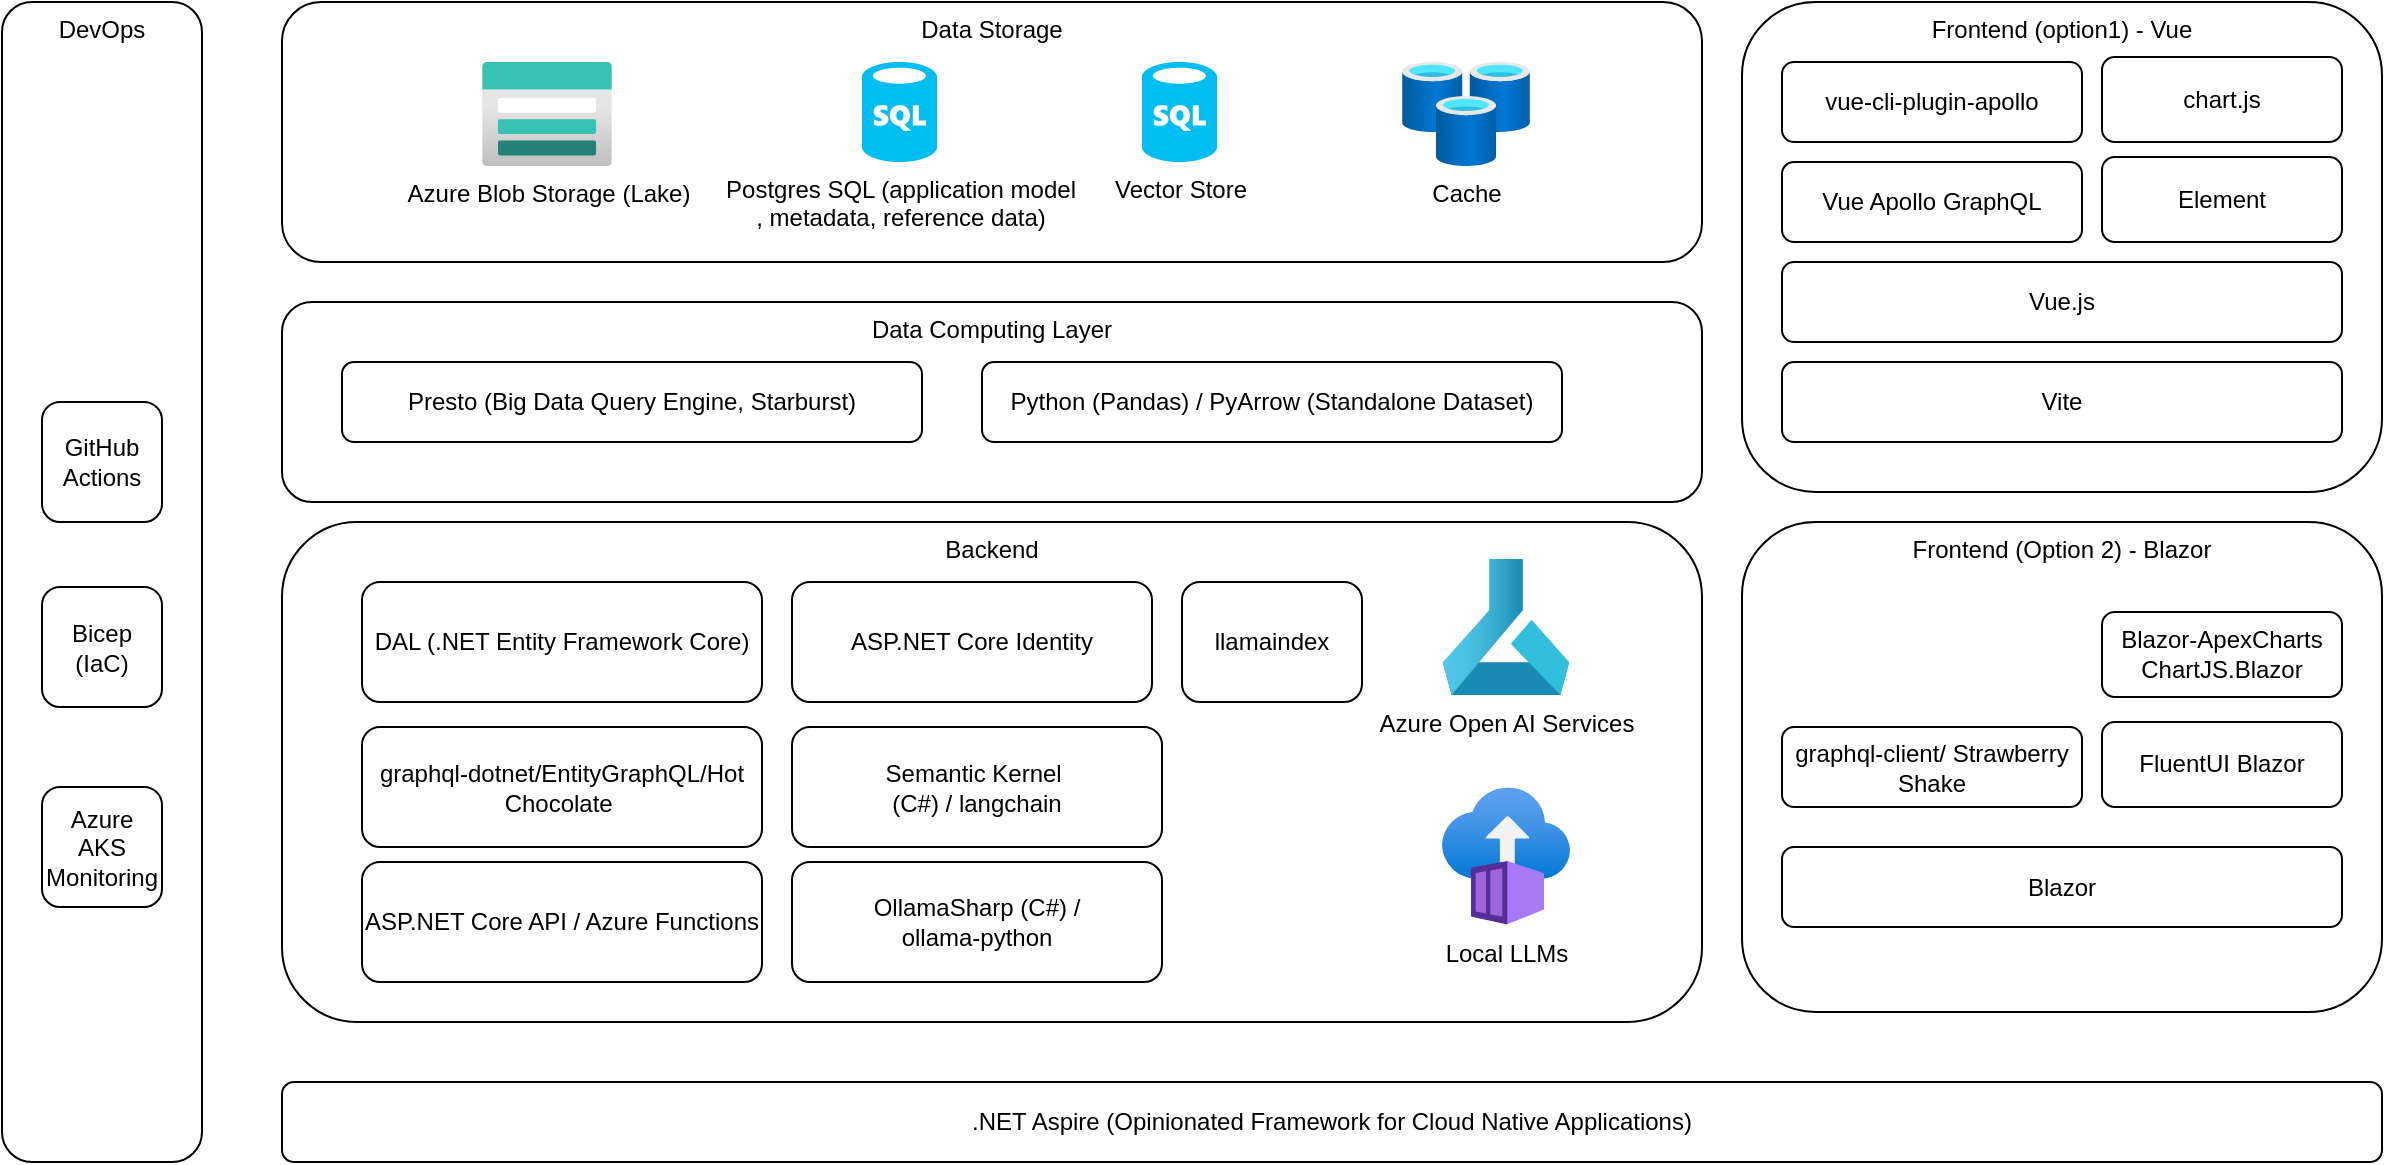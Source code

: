 <mxfile>
    <diagram id="rrxQGw-qfcZb3jM8qoyy" name="Stacks">
        <mxGraphModel dx="2171" dy="343" grid="1" gridSize="10" guides="1" tooltips="1" connect="1" arrows="1" fold="1" page="1" pageScale="1" pageWidth="1100" pageHeight="850" math="0" shadow="0">
            <root>
                <mxCell id="0"/>
                <mxCell id="1" parent="0"/>
                <mxCell id="KNl_Z6PwFf-Zt_AIpXmG-7" value="Data Storage" style="rounded=1;whiteSpace=wrap;html=1;verticalAlign=top;" parent="1" vertex="1">
                    <mxGeometry x="30" y="120" width="710" height="130" as="geometry"/>
                </mxCell>
                <mxCell id="DBYcUDkLxXUQBhir84v1-1" value="Backend" style="rounded=1;whiteSpace=wrap;html=1;verticalAlign=top;" parent="1" vertex="1">
                    <mxGeometry x="30" y="380" width="710" height="250" as="geometry"/>
                </mxCell>
                <mxCell id="lMm6pamF9aaUdo3Ml97w-2" value="Azure Blob Storage (Lake)" style="aspect=fixed;html=1;points=[];align=center;image;fontSize=12;image=img/lib/azure2/storage/Storage_Accounts.svg;" parent="1" vertex="1">
                    <mxGeometry x="130" y="150" width="65" height="52" as="geometry"/>
                </mxCell>
                <mxCell id="lMm6pamF9aaUdo3Ml97w-3" value="Postgres SQL (application model&lt;br&gt;, metadata, reference data)" style="verticalLabelPosition=bottom;html=1;verticalAlign=top;align=center;strokeColor=none;fillColor=#00BEF2;shape=mxgraph.azure.sql_database;" parent="1" vertex="1">
                    <mxGeometry x="320" y="150" width="37.5" height="50" as="geometry"/>
                </mxCell>
                <mxCell id="lMm6pamF9aaUdo3Ml97w-4" value="DAL (.NET Entity Framework Core)" style="rounded=1;whiteSpace=wrap;html=1;" parent="1" vertex="1">
                    <mxGeometry x="70" y="410" width="200" height="60" as="geometry"/>
                </mxCell>
                <mxCell id="lMm6pamF9aaUdo3Ml97w-5" value=".NET Aspire (Opinionated Framework for Cloud Native Applications)" style="rounded=1;whiteSpace=wrap;html=1;" parent="1" vertex="1">
                    <mxGeometry x="30" y="660" width="1050" height="40" as="geometry"/>
                </mxCell>
                <mxCell id="lMm6pamF9aaUdo3Ml97w-6" value="ASP.NET Core API / Azure Functions" style="rounded=1;whiteSpace=wrap;html=1;" parent="1" vertex="1">
                    <mxGeometry x="70" y="550" width="200" height="60" as="geometry"/>
                </mxCell>
                <mxCell id="lMm6pamF9aaUdo3Ml97w-7" value="graphql-dotnet/EntityGraphQL/Hot Chocolate&amp;nbsp;" style="rounded=1;whiteSpace=wrap;html=1;" parent="1" vertex="1">
                    <mxGeometry x="70" y="482.5" width="200" height="60" as="geometry"/>
                </mxCell>
                <mxCell id="DBYcUDkLxXUQBhir84v1-2" value="ASP.NET Core Identity" style="rounded=1;whiteSpace=wrap;html=1;" parent="1" vertex="1">
                    <mxGeometry x="285" y="410" width="180" height="60" as="geometry"/>
                </mxCell>
                <mxCell id="DBYcUDkLxXUQBhir84v1-3" value="Frontend (option1) - Vue" style="rounded=1;whiteSpace=wrap;html=1;verticalAlign=top;" parent="1" vertex="1">
                    <mxGeometry x="760" y="120" width="320" height="245" as="geometry"/>
                </mxCell>
                <mxCell id="DBYcUDkLxXUQBhir84v1-5" value="Vue.js" style="rounded=1;whiteSpace=wrap;html=1;" parent="1" vertex="1">
                    <mxGeometry x="780" y="250" width="280" height="40" as="geometry"/>
                </mxCell>
                <mxCell id="DBYcUDkLxXUQBhir84v1-6" value="Element" style="rounded=1;whiteSpace=wrap;html=1;" parent="1" vertex="1">
                    <mxGeometry x="940" y="197.5" width="120" height="42.5" as="geometry"/>
                </mxCell>
                <mxCell id="DBYcUDkLxXUQBhir84v1-7" value="vue-cli-plugin-apollo" style="rounded=1;whiteSpace=wrap;html=1;" parent="1" vertex="1">
                    <mxGeometry x="780" y="150" width="150" height="40" as="geometry"/>
                </mxCell>
                <mxCell id="DBYcUDkLxXUQBhir84v1-9" value="Vite" style="rounded=1;whiteSpace=wrap;html=1;" parent="1" vertex="1">
                    <mxGeometry x="780" y="300" width="280" height="40" as="geometry"/>
                </mxCell>
                <mxCell id="KNl_Z6PwFf-Zt_AIpXmG-1" value="Vue Apollo GraphQL" style="rounded=1;whiteSpace=wrap;html=1;" parent="1" vertex="1">
                    <mxGeometry x="780" y="200" width="150" height="40" as="geometry"/>
                </mxCell>
                <mxCell id="KNl_Z6PwFf-Zt_AIpXmG-2" value="Semantic Kernel&amp;nbsp;&lt;br&gt;(C#) / langchain" style="rounded=1;whiteSpace=wrap;html=1;" parent="1" vertex="1">
                    <mxGeometry x="285" y="482.5" width="185" height="60" as="geometry"/>
                </mxCell>
                <mxCell id="KNl_Z6PwFf-Zt_AIpXmG-3" value="OllamaSharp (C#) / &lt;br&gt;ollama-python" style="rounded=1;whiteSpace=wrap;html=1;" parent="1" vertex="1">
                    <mxGeometry x="285" y="550" width="185" height="60" as="geometry"/>
                </mxCell>
                <mxCell id="KNl_Z6PwFf-Zt_AIpXmG-4" value="Local LLMs" style="aspect=fixed;html=1;points=[];align=center;image;fontSize=12;image=img/lib/azure2/containers/Container_Instances.svg;" parent="1" vertex="1">
                    <mxGeometry x="610" y="512.5" width="64" height="69" as="geometry"/>
                </mxCell>
                <mxCell id="KNl_Z6PwFf-Zt_AIpXmG-5" value="Azure Open AI Services" style="aspect=fixed;html=1;points=[];align=center;image;fontSize=12;image=img/lib/azure2/ai_machine_learning/Machine_Learning.svg;" parent="1" vertex="1">
                    <mxGeometry x="610" y="398.5" width="64" height="68" as="geometry"/>
                </mxCell>
                <mxCell id="KNl_Z6PwFf-Zt_AIpXmG-8" value="Vector Store" style="verticalLabelPosition=bottom;html=1;verticalAlign=top;align=center;strokeColor=none;fillColor=#00BEF2;shape=mxgraph.azure.sql_database;" parent="1" vertex="1">
                    <mxGeometry x="460" y="150" width="37.5" height="50" as="geometry"/>
                </mxCell>
                <mxCell id="KNl_Z6PwFf-Zt_AIpXmG-10" value="Cache" style="aspect=fixed;html=1;points=[];align=center;image;fontSize=12;image=img/lib/azure2/databases/Cache_Redis.svg;" parent="1" vertex="1">
                    <mxGeometry x="590" y="150" width="64" height="52" as="geometry"/>
                </mxCell>
                <mxCell id="KNl_Z6PwFf-Zt_AIpXmG-11" value="DevOps" style="rounded=1;whiteSpace=wrap;html=1;verticalAlign=top;" parent="1" vertex="1">
                    <mxGeometry x="-110" y="120" width="100" height="580" as="geometry"/>
                </mxCell>
                <mxCell id="KNl_Z6PwFf-Zt_AIpXmG-12" value="GitHub Actions&lt;span style=&quot;color: rgba(0, 0, 0, 0); font-family: monospace; font-size: 0px; text-align: start;&quot;&gt;%3CmxGraphModel%3E%3Croot%3E%3CmxCell%20id%3D%220%22%2F%3E%3CmxCell%20id%3D%221%22%20parent%3D%220%22%2F%3E%3CmxCell%20id%3D%222%22%20value%3D%22ollama-python%22%20style%3D%22rounded%3D1%3BwhiteSpace%3Dwrap%3Bhtml%3D1%3B%22%20vertex%3D%221%22%20parent%3D%221%22%3E%3CmxGeometry%20x%3D%22275%22%20y%3D%22330%22%20width%3D%22185%22%20height%3D%2260%22%20as%3D%22geometry%22%2F%3E%3C%2FmxCell%3E%3C%2Froot%3E%3C%2FmxGraphModel%3E&lt;/span&gt;" style="rounded=1;whiteSpace=wrap;html=1;" parent="1" vertex="1">
                    <mxGeometry x="-90" y="320" width="60" height="60" as="geometry"/>
                </mxCell>
                <mxCell id="KNl_Z6PwFf-Zt_AIpXmG-13" value="Bicep&lt;br&gt;(IaC)" style="rounded=1;whiteSpace=wrap;html=1;" parent="1" vertex="1">
                    <mxGeometry x="-90" y="412.5" width="60" height="60" as="geometry"/>
                </mxCell>
                <mxCell id="KNl_Z6PwFf-Zt_AIpXmG-14" value="Azure AKS Monitoring" style="rounded=1;whiteSpace=wrap;html=1;" parent="1" vertex="1">
                    <mxGeometry x="-90" y="512.5" width="60" height="60" as="geometry"/>
                </mxCell>
                <mxCell id="KNl_Z6PwFf-Zt_AIpXmG-15" value="llamaindex" style="rounded=1;whiteSpace=wrap;html=1;" parent="1" vertex="1">
                    <mxGeometry x="480" y="410" width="90" height="60" as="geometry"/>
                </mxCell>
                <mxCell id="KNl_Z6PwFf-Zt_AIpXmG-16" value="Data Computing Layer" style="rounded=1;whiteSpace=wrap;html=1;verticalAlign=top;" parent="1" vertex="1">
                    <mxGeometry x="30" y="270" width="710" height="100" as="geometry"/>
                </mxCell>
                <mxCell id="KNl_Z6PwFf-Zt_AIpXmG-17" value="Presto (Big Data Query Engine, Starburst)" style="rounded=1;whiteSpace=wrap;html=1;" parent="1" vertex="1">
                    <mxGeometry x="60" y="300" width="290" height="40" as="geometry"/>
                </mxCell>
                <mxCell id="KNl_Z6PwFf-Zt_AIpXmG-18" value="Python (Pandas) / PyArrow (Standalone Dataset)" style="rounded=1;whiteSpace=wrap;html=1;" parent="1" vertex="1">
                    <mxGeometry x="380" y="300" width="290" height="40" as="geometry"/>
                </mxCell>
                <mxCell id="KNl_Z6PwFf-Zt_AIpXmG-19" value="chart.js" style="rounded=1;whiteSpace=wrap;html=1;" parent="1" vertex="1">
                    <mxGeometry x="940" y="147.5" width="120" height="42.5" as="geometry"/>
                </mxCell>
                <mxCell id="KNl_Z6PwFf-Zt_AIpXmG-20" value="Frontend (Option 2) - Blazor" style="rounded=1;whiteSpace=wrap;html=1;verticalAlign=top;" parent="1" vertex="1">
                    <mxGeometry x="760" y="380" width="320" height="245" as="geometry"/>
                </mxCell>
                <mxCell id="KNl_Z6PwFf-Zt_AIpXmG-21" value="Blazor" style="rounded=1;whiteSpace=wrap;html=1;" parent="1" vertex="1">
                    <mxGeometry x="780" y="542.5" width="280" height="40" as="geometry"/>
                </mxCell>
                <mxCell id="KNl_Z6PwFf-Zt_AIpXmG-22" value="FluentUI Blazor" style="rounded=1;whiteSpace=wrap;html=1;" parent="1" vertex="1">
                    <mxGeometry x="940" y="480" width="120" height="42.5" as="geometry"/>
                </mxCell>
                <mxCell id="KNl_Z6PwFf-Zt_AIpXmG-25" value="graphql-client/ Strawberry Shake" style="rounded=1;whiteSpace=wrap;html=1;" parent="1" vertex="1">
                    <mxGeometry x="780" y="482.5" width="150" height="40" as="geometry"/>
                </mxCell>
                <mxCell id="KNl_Z6PwFf-Zt_AIpXmG-26" value="Blazor-ApexCharts&lt;br&gt;ChartJS.Blazor" style="rounded=1;whiteSpace=wrap;html=1;" parent="1" vertex="1">
                    <mxGeometry x="940" y="425" width="120" height="42.5" as="geometry"/>
                </mxCell>
            </root>
        </mxGraphModel>
    </diagram>
    <diagram id="5mWLdNOq0RC-zoRDH5eB" name="Conceptual">
        <mxGraphModel dx="1071" dy="343" grid="1" gridSize="10" guides="1" tooltips="1" connect="1" arrows="1" fold="1" page="1" pageScale="1" pageWidth="850" pageHeight="1100" math="0" shadow="0">
            <root>
                <mxCell id="0"/>
                <mxCell id="1" parent="0"/>
                <mxCell id="3" value="Data Landing Zone" style="rounded=1;whiteSpace=wrap;html=1;" parent="1" vertex="1">
                    <mxGeometry x="100" y="80" width="140" height="70" as="geometry"/>
                </mxCell>
                <mxCell id="6" value="Metadata" style="shape=cylinder3;whiteSpace=wrap;html=1;boundedLbl=1;backgroundOutline=1;size=15;" parent="1" vertex="1">
                    <mxGeometry x="120" y="220" width="60" height="80" as="geometry"/>
                </mxCell>
                <mxCell id="9" style="edgeStyle=orthogonalEdgeStyle;html=1;exitX=0;exitY=0.5;exitDx=0;exitDy=0;" parent="1" source="10" target="6" edge="1">
                    <mxGeometry relative="1" as="geometry">
                        <mxPoint x="330" y="115" as="sourcePoint"/>
                        <Array as="points">
                            <mxPoint x="280" y="190"/>
                            <mxPoint x="280" y="260"/>
                        </Array>
                    </mxGeometry>
                </mxCell>
                <mxCell id="11" value="" style="edgeStyle=orthogonalEdgeStyle;html=1;entryX=1;entryY=0.5;entryDx=0;entryDy=0;exitX=0.5;exitY=0;exitDx=0;exitDy=0;" parent="1" source="10" target="3" edge="1">
                    <mxGeometry relative="1" as="geometry">
                        <mxPoint x="390" y="145" as="sourcePoint"/>
                        <Array as="points">
                            <mxPoint x="390" y="115"/>
                        </Array>
                    </mxGeometry>
                </mxCell>
                <mxCell id="13" style="edgeStyle=none;html=1;" parent="1" source="10" target="12" edge="1">
                    <mxGeometry relative="1" as="geometry"/>
                </mxCell>
                <mxCell id="10" value="Data Processing" style="whiteSpace=wrap;html=1;rounded=0;" parent="1" vertex="1">
                    <mxGeometry x="330" y="160" width="120" height="60" as="geometry"/>
                </mxCell>
                <mxCell id="24" style="edgeStyle=orthogonalEdgeStyle;html=1;exitX=0;exitY=0.5;exitDx=0;exitDy=0;entryX=1;entryY=0.5;entryDx=0;entryDy=0;" parent="1" source="21" target="12" edge="1">
                    <mxGeometry relative="1" as="geometry"/>
                </mxCell>
                <mxCell id="12" value="Enriched Layer" style="rounded=1;whiteSpace=wrap;html=1;" parent="1" vertex="1">
                    <mxGeometry x="330" y="260" width="120" height="60" as="geometry"/>
                </mxCell>
                <mxCell id="17" style="edgeStyle=none;html=1;entryX=0;entryY=0.5;entryDx=0;entryDy=0;" parent="1" source="14" target="16" edge="1">
                    <mxGeometry relative="1" as="geometry"/>
                </mxCell>
                <mxCell id="14" value="Question" style="rounded=1;whiteSpace=wrap;html=1;" parent="1" vertex="1">
                    <mxGeometry x="100" y="430" width="140" height="60" as="geometry"/>
                </mxCell>
                <mxCell id="19" style="edgeStyle=none;html=1;" parent="1" source="16" target="18" edge="1">
                    <mxGeometry relative="1" as="geometry"/>
                </mxCell>
                <mxCell id="34" style="edgeStyle=orthogonalEdgeStyle;html=1;entryX=1;entryY=0.5;entryDx=0;entryDy=0;exitX=0.25;exitY=0;exitDx=0;exitDy=0;" parent="1" source="16" target="31" edge="1">
                    <mxGeometry relative="1" as="geometry">
                        <mxPoint x="360" y="450" as="sourcePoint"/>
                        <Array as="points">
                            <mxPoint x="395" y="370"/>
                        </Array>
                    </mxGeometry>
                </mxCell>
                <mxCell id="38" style="edgeStyle=orthogonalEdgeStyle;html=1;entryX=1;entryY=0.5;entryDx=0;entryDy=0;" parent="1" source="16" target="28" edge="1">
                    <mxGeometry relative="1" as="geometry">
                        <Array as="points">
                            <mxPoint x="400" y="590"/>
                        </Array>
                    </mxGeometry>
                </mxCell>
                <mxCell id="16" value="LLMs" style="rounded=0;whiteSpace=wrap;html=1;" parent="1" vertex="1">
                    <mxGeometry x="365" y="430" width="120" height="60" as="geometry"/>
                </mxCell>
                <mxCell id="22" style="edgeStyle=orthogonalEdgeStyle;html=1;entryX=0.5;entryY=0;entryDx=0;entryDy=0;entryPerimeter=0;" parent="1" source="21" target="18" edge="1">
                    <mxGeometry relative="1" as="geometry">
                        <Array as="points"/>
                    </mxGeometry>
                </mxCell>
                <mxCell id="18" value="Structure Query" style="shape=note;whiteSpace=wrap;html=1;backgroundOutline=1;darkOpacity=0.05;" parent="1" vertex="1">
                    <mxGeometry x="520" y="410" width="80" height="100" as="geometry"/>
                </mxCell>
                <mxCell id="26" style="edgeStyle=orthogonalEdgeStyle;html=1;" parent="1" source="21" target="25" edge="1">
                    <mxGeometry relative="1" as="geometry"/>
                </mxCell>
                <mxCell id="21" value="Query Engine" style="rounded=0;whiteSpace=wrap;html=1;" parent="1" vertex="1">
                    <mxGeometry x="500" y="260" width="120" height="60" as="geometry"/>
                </mxCell>
                <mxCell id="27" style="edgeStyle=orthogonalEdgeStyle;html=1;" parent="1" source="25" edge="1">
                    <mxGeometry relative="1" as="geometry">
                        <Array as="points">
                            <mxPoint x="750" y="600"/>
                            <mxPoint x="450" y="600"/>
                            <mxPoint x="450" y="490"/>
                        </Array>
                        <mxPoint x="450" y="490" as="targetPoint"/>
                    </mxGeometry>
                </mxCell>
                <mxCell id="37" style="edgeStyle=orthogonalEdgeStyle;html=1;entryX=0.5;entryY=1;entryDx=0;entryDy=0;" parent="1" source="25" target="35" edge="1">
                    <mxGeometry relative="1" as="geometry"/>
                </mxCell>
                <mxCell id="25" value="Answer&lt;br&gt;(JSON, Chart, etc.)" style="rounded=1;whiteSpace=wrap;html=1;" parent="1" vertex="1">
                    <mxGeometry x="690" y="260" width="120" height="60" as="geometry"/>
                </mxCell>
                <mxCell id="28" value="Response" style="rounded=1;whiteSpace=wrap;html=1;" parent="1" vertex="1">
                    <mxGeometry x="100" y="560" width="140" height="60" as="geometry"/>
                </mxCell>
                <mxCell id="33" style="edgeStyle=orthogonalEdgeStyle;html=1;entryX=0.5;entryY=1;entryDx=0;entryDy=0;entryPerimeter=0;" parent="1" source="31" target="6" edge="1">
                    <mxGeometry relative="1" as="geometry"/>
                </mxCell>
                <mxCell id="31" value="NLP Parser Tools" style="rounded=0;whiteSpace=wrap;html=1;" parent="1" vertex="1">
                    <mxGeometry x="200" y="340" width="120" height="60" as="geometry"/>
                </mxCell>
                <mxCell id="35" value="Chart Tools" style="rounded=0;whiteSpace=wrap;html=1;" parent="1" vertex="1">
                    <mxGeometry x="690" y="120" width="120" height="60" as="geometry"/>
                </mxCell>
            </root>
        </mxGraphModel>
    </diagram>
    <diagram id="XRnb69Ozv_A_aRBCLO5-" name="Layers">
        <mxGraphModel dx="1071" dy="343" grid="1" gridSize="10" guides="1" tooltips="1" connect="1" arrows="1" fold="1" page="1" pageScale="1" pageWidth="850" pageHeight="1100" math="0" shadow="0">
            <root>
                <mxCell id="0"/>
                <mxCell id="1" parent="0"/>
                <mxCell id="Jlt9uLA4ikF3_VNeCQYT-3" value="Core Services" style="rounded=1;whiteSpace=wrap;html=1;verticalAlign=top;" parent="1" vertex="1">
                    <mxGeometry x="100" y="290" width="640" height="120" as="geometry"/>
                </mxCell>
                <mxCell id="NFQBJtHjvtiYomIGlgMU-1" value="Data Storage" style="rounded=1;whiteSpace=wrap;html=1;verticalAlign=top;" parent="1" vertex="1">
                    <mxGeometry x="100" y="150" width="640" height="130" as="geometry"/>
                </mxCell>
                <mxCell id="NFQBJtHjvtiYomIGlgMU-2" value="Landing Zone" style="rounded=1;whiteSpace=wrap;html=1;" parent="1" vertex="1">
                    <mxGeometry x="130" y="185" width="120" height="60" as="geometry"/>
                </mxCell>
                <mxCell id="NFQBJtHjvtiYomIGlgMU-3" value="Processed Zone" style="rounded=1;whiteSpace=wrap;html=1;" parent="1" vertex="1">
                    <mxGeometry x="280" y="185" width="120" height="60" as="geometry"/>
                </mxCell>
                <mxCell id="NFQBJtHjvtiYomIGlgMU-4" value="Metadata" style="rounded=1;whiteSpace=wrap;html=1;" parent="1" vertex="1">
                    <mxGeometry x="430" y="185" width="120" height="60" as="geometry"/>
                </mxCell>
                <mxCell id="NFQBJtHjvtiYomIGlgMU-5" value="LLMs" style="rounded=1;whiteSpace=wrap;html=1;" parent="1" vertex="1">
                    <mxGeometry x="560" y="420" width="180" height="200" as="geometry"/>
                </mxCell>
                <mxCell id="NFQBJtHjvtiYomIGlgMU-6" value="AI Powered Data Analytics Platform" style="rounded=1;whiteSpace=wrap;html=1;verticalAlign=top;" parent="1" vertex="1">
                    <mxGeometry x="100" y="640" width="640" height="200" as="geometry"/>
                </mxCell>
                <mxCell id="NFQBJtHjvtiYomIGlgMU-7" value="Tools" style="rounded=1;whiteSpace=wrap;html=1;verticalAlign=top;" parent="1" vertex="1">
                    <mxGeometry x="100" y="420" width="450" height="200" as="geometry"/>
                </mxCell>
                <mxCell id="NFQBJtHjvtiYomIGlgMU-8" value="Query Engine" style="rounded=1;whiteSpace=wrap;html=1;verticalAlign=middle;" parent="1" vertex="1">
                    <mxGeometry x="280" y="320" width="120" height="70" as="geometry"/>
                </mxCell>
                <mxCell id="NFQBJtHjvtiYomIGlgMU-9" value="LLM Proxy" style="rounded=1;whiteSpace=wrap;html=1;" parent="1" vertex="1">
                    <mxGeometry x="580" y="670" width="120" height="60" as="geometry"/>
                </mxCell>
                <mxCell id="NFQBJtHjvtiYomIGlgMU-10" value="Chat&amp;nbsp;&lt;br&gt;(Session and History)" style="rounded=1;whiteSpace=wrap;html=1;" parent="1" vertex="1">
                    <mxGeometry x="410" y="670" width="120" height="60" as="geometry"/>
                </mxCell>
                <mxCell id="NFQBJtHjvtiYomIGlgMU-11" value="Metadata Service" style="rounded=1;whiteSpace=wrap;html=1;verticalAlign=middle;" parent="1" vertex="1">
                    <mxGeometry x="435" y="320" width="110" height="70" as="geometry"/>
                </mxCell>
                <mxCell id="NFQBJtHjvtiYomIGlgMU-13" value="Chart Tool" style="rounded=1;whiteSpace=wrap;html=1;" parent="1" vertex="1">
                    <mxGeometry x="120" y="450" width="120" height="60" as="geometry"/>
                </mxCell>
                <mxCell id="NFQBJtHjvtiYomIGlgMU-16" value="Data Query Tool" style="rounded=1;whiteSpace=wrap;html=1;" parent="1" vertex="1">
                    <mxGeometry x="270" y="450" width="120" height="60" as="geometry"/>
                </mxCell>
                <mxCell id="NFQBJtHjvtiYomIGlgMU-17" value="ML Model Generation Tool&amp;nbsp;" style="rounded=1;whiteSpace=wrap;html=1;" parent="1" vertex="1">
                    <mxGeometry x="410" y="450" width="120" height="60" as="geometry"/>
                </mxCell>
                <mxCell id="NFQBJtHjvtiYomIGlgMU-18" value="ML Models&amp;nbsp;" style="rounded=1;whiteSpace=wrap;html=1;" parent="1" vertex="1">
                    <mxGeometry x="580" y="185" width="120" height="60" as="geometry"/>
                </mxCell>
                <mxCell id="NFQBJtHjvtiYomIGlgMU-19" value="Model Inference" style="rounded=1;whiteSpace=wrap;html=1;verticalAlign=middle;" parent="1" vertex="1">
                    <mxGeometry x="585" y="320" width="110" height="70" as="geometry"/>
                </mxCell>
                <mxCell id="NFQBJtHjvtiYomIGlgMU-20" value="Charts/Dashboard" style="rounded=1;whiteSpace=wrap;html=1;" parent="1" vertex="1">
                    <mxGeometry x="125" y="670" width="120" height="60" as="geometry"/>
                </mxCell>
                <mxCell id="NFQBJtHjvtiYomIGlgMU-21" value="Data" style="rounded=1;whiteSpace=wrap;html=1;" parent="1" vertex="1">
                    <mxGeometry x="270" y="670" width="120" height="60" as="geometry"/>
                </mxCell>
                <mxCell id="Jlt9uLA4ikF3_VNeCQYT-1" value="Data Display Tool" style="rounded=1;whiteSpace=wrap;html=1;" parent="1" vertex="1">
                    <mxGeometry x="120" y="540" width="120" height="60" as="geometry"/>
                </mxCell>
                <mxCell id="Jlt9uLA4ikF3_VNeCQYT-2" value="Data Processing" style="rounded=1;whiteSpace=wrap;html=1;verticalAlign=middle;" parent="1" vertex="1">
                    <mxGeometry x="130" y="320" width="120" height="70" as="geometry"/>
                </mxCell>
                <mxCell id="_s7eqWknmiz4H4CVeKit-1" value="Authz" style="rounded=1;whiteSpace=wrap;html=1;" parent="1" vertex="1">
                    <mxGeometry x="125" y="750" width="120" height="60" as="geometry"/>
                </mxCell>
            </root>
        </mxGraphModel>
    </diagram>
</mxfile>
